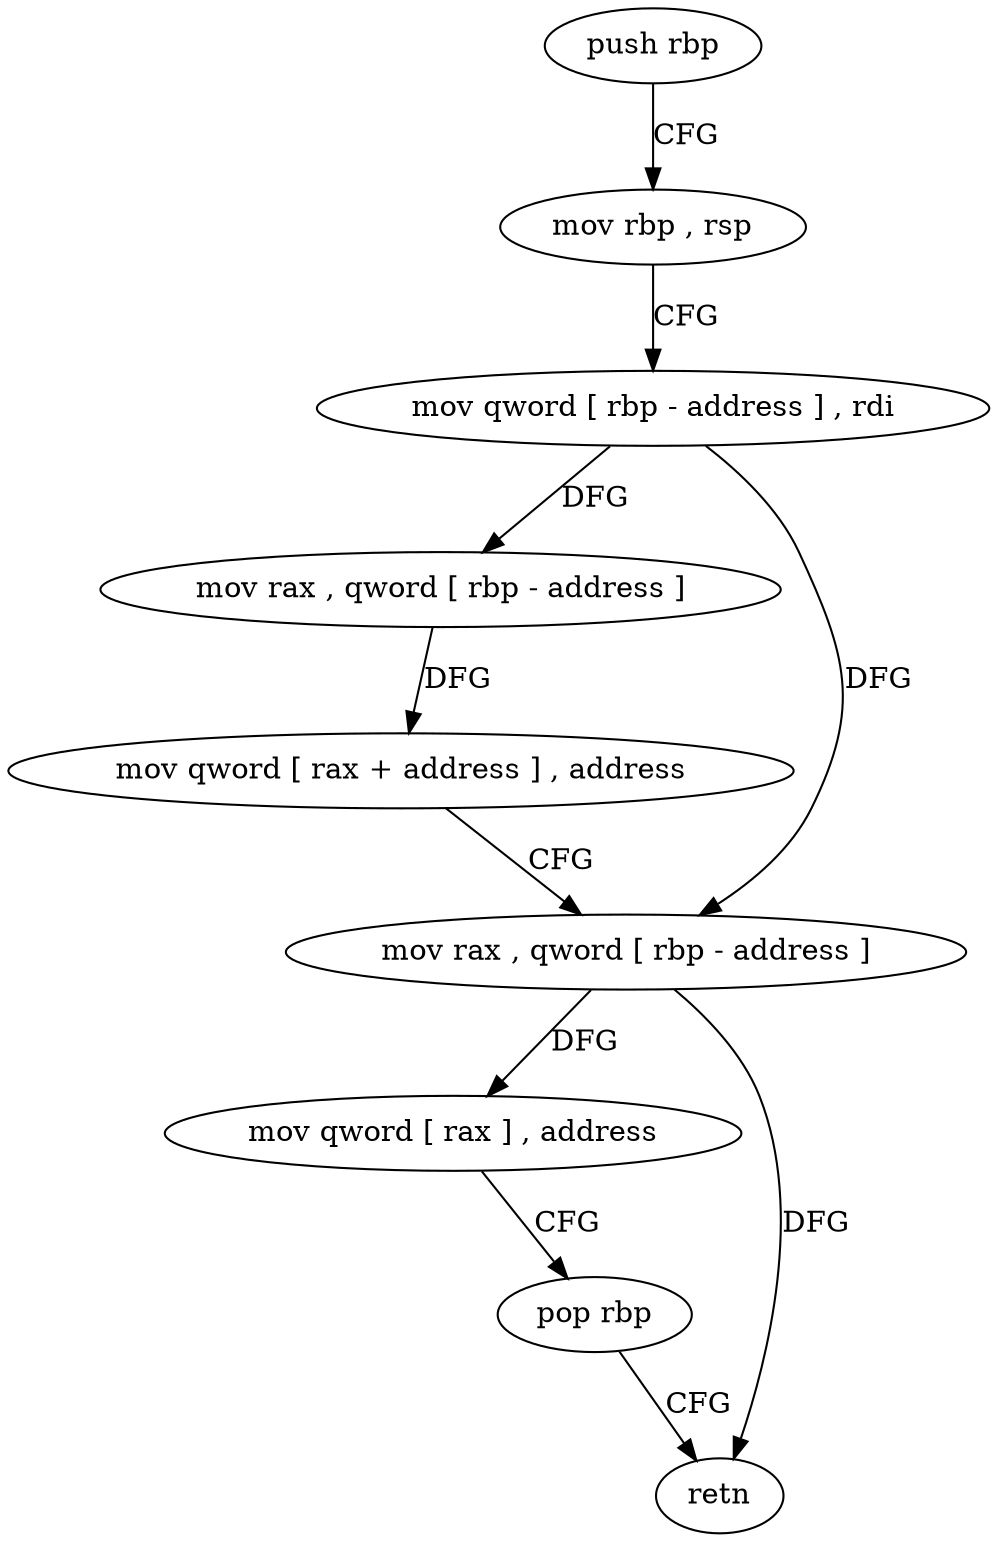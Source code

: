 digraph "func" {
"4238544" [label = "push rbp" ]
"4238545" [label = "mov rbp , rsp" ]
"4238548" [label = "mov qword [ rbp - address ] , rdi" ]
"4238552" [label = "mov rax , qword [ rbp - address ]" ]
"4238556" [label = "mov qword [ rax + address ] , address" ]
"4238564" [label = "mov rax , qword [ rbp - address ]" ]
"4238568" [label = "mov qword [ rax ] , address" ]
"4238575" [label = "pop rbp" ]
"4238576" [label = "retn" ]
"4238544" -> "4238545" [ label = "CFG" ]
"4238545" -> "4238548" [ label = "CFG" ]
"4238548" -> "4238552" [ label = "DFG" ]
"4238548" -> "4238564" [ label = "DFG" ]
"4238552" -> "4238556" [ label = "DFG" ]
"4238556" -> "4238564" [ label = "CFG" ]
"4238564" -> "4238568" [ label = "DFG" ]
"4238564" -> "4238576" [ label = "DFG" ]
"4238568" -> "4238575" [ label = "CFG" ]
"4238575" -> "4238576" [ label = "CFG" ]
}
